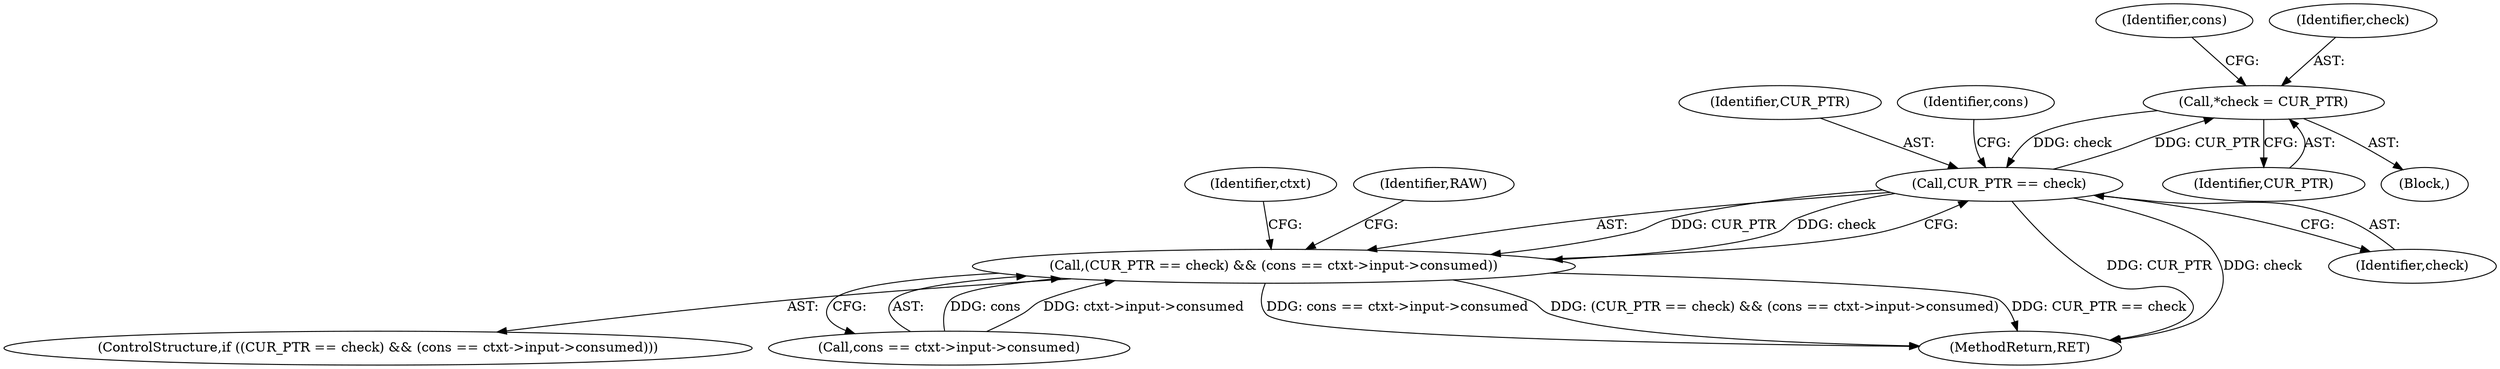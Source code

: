 digraph "0_Chrome_d0947db40187f4708c58e64cbd6013faf9eddeed_23@pointer" {
"1000124" [label="(Call,*check = CUR_PTR)"];
"1000154" [label="(Call,CUR_PTR == check)"];
"1000124" [label="(Call,*check = CUR_PTR)"];
"1000153" [label="(Call,(CUR_PTR == check) && (cons == ctxt->input->consumed))"];
"1000154" [label="(Call,CUR_PTR == check)"];
"1000124" [label="(Call,*check = CUR_PTR)"];
"1000129" [label="(Identifier,cons)"];
"1000153" [label="(Call,(CUR_PTR == check) && (cons == ctxt->input->consumed))"];
"1000155" [label="(Identifier,CUR_PTR)"];
"1000157" [label="(Call,cons == ctxt->input->consumed)"];
"1000166" [label="(Identifier,ctxt)"];
"1000126" [label="(Identifier,CUR_PTR)"];
"1000152" [label="(ControlStructure,if ((CUR_PTR == check) && (cons == ctxt->input->consumed)))"];
"1000125" [label="(Identifier,check)"];
"1000187" [label="(MethodReturn,RET)"];
"1000120" [label="(Identifier,RAW)"];
"1000122" [label="(Block,)"];
"1000156" [label="(Identifier,check)"];
"1000158" [label="(Identifier,cons)"];
"1000124" -> "1000122"  [label="AST: "];
"1000124" -> "1000126"  [label="CFG: "];
"1000125" -> "1000124"  [label="AST: "];
"1000126" -> "1000124"  [label="AST: "];
"1000129" -> "1000124"  [label="CFG: "];
"1000154" -> "1000124"  [label="DDG: CUR_PTR"];
"1000124" -> "1000154"  [label="DDG: check"];
"1000154" -> "1000153"  [label="AST: "];
"1000154" -> "1000156"  [label="CFG: "];
"1000155" -> "1000154"  [label="AST: "];
"1000156" -> "1000154"  [label="AST: "];
"1000158" -> "1000154"  [label="CFG: "];
"1000153" -> "1000154"  [label="CFG: "];
"1000154" -> "1000187"  [label="DDG: CUR_PTR"];
"1000154" -> "1000187"  [label="DDG: check"];
"1000154" -> "1000153"  [label="DDG: CUR_PTR"];
"1000154" -> "1000153"  [label="DDG: check"];
"1000153" -> "1000152"  [label="AST: "];
"1000153" -> "1000157"  [label="CFG: "];
"1000157" -> "1000153"  [label="AST: "];
"1000120" -> "1000153"  [label="CFG: "];
"1000166" -> "1000153"  [label="CFG: "];
"1000153" -> "1000187"  [label="DDG: cons == ctxt->input->consumed"];
"1000153" -> "1000187"  [label="DDG: (CUR_PTR == check) && (cons == ctxt->input->consumed)"];
"1000153" -> "1000187"  [label="DDG: CUR_PTR == check"];
"1000157" -> "1000153"  [label="DDG: cons"];
"1000157" -> "1000153"  [label="DDG: ctxt->input->consumed"];
}
